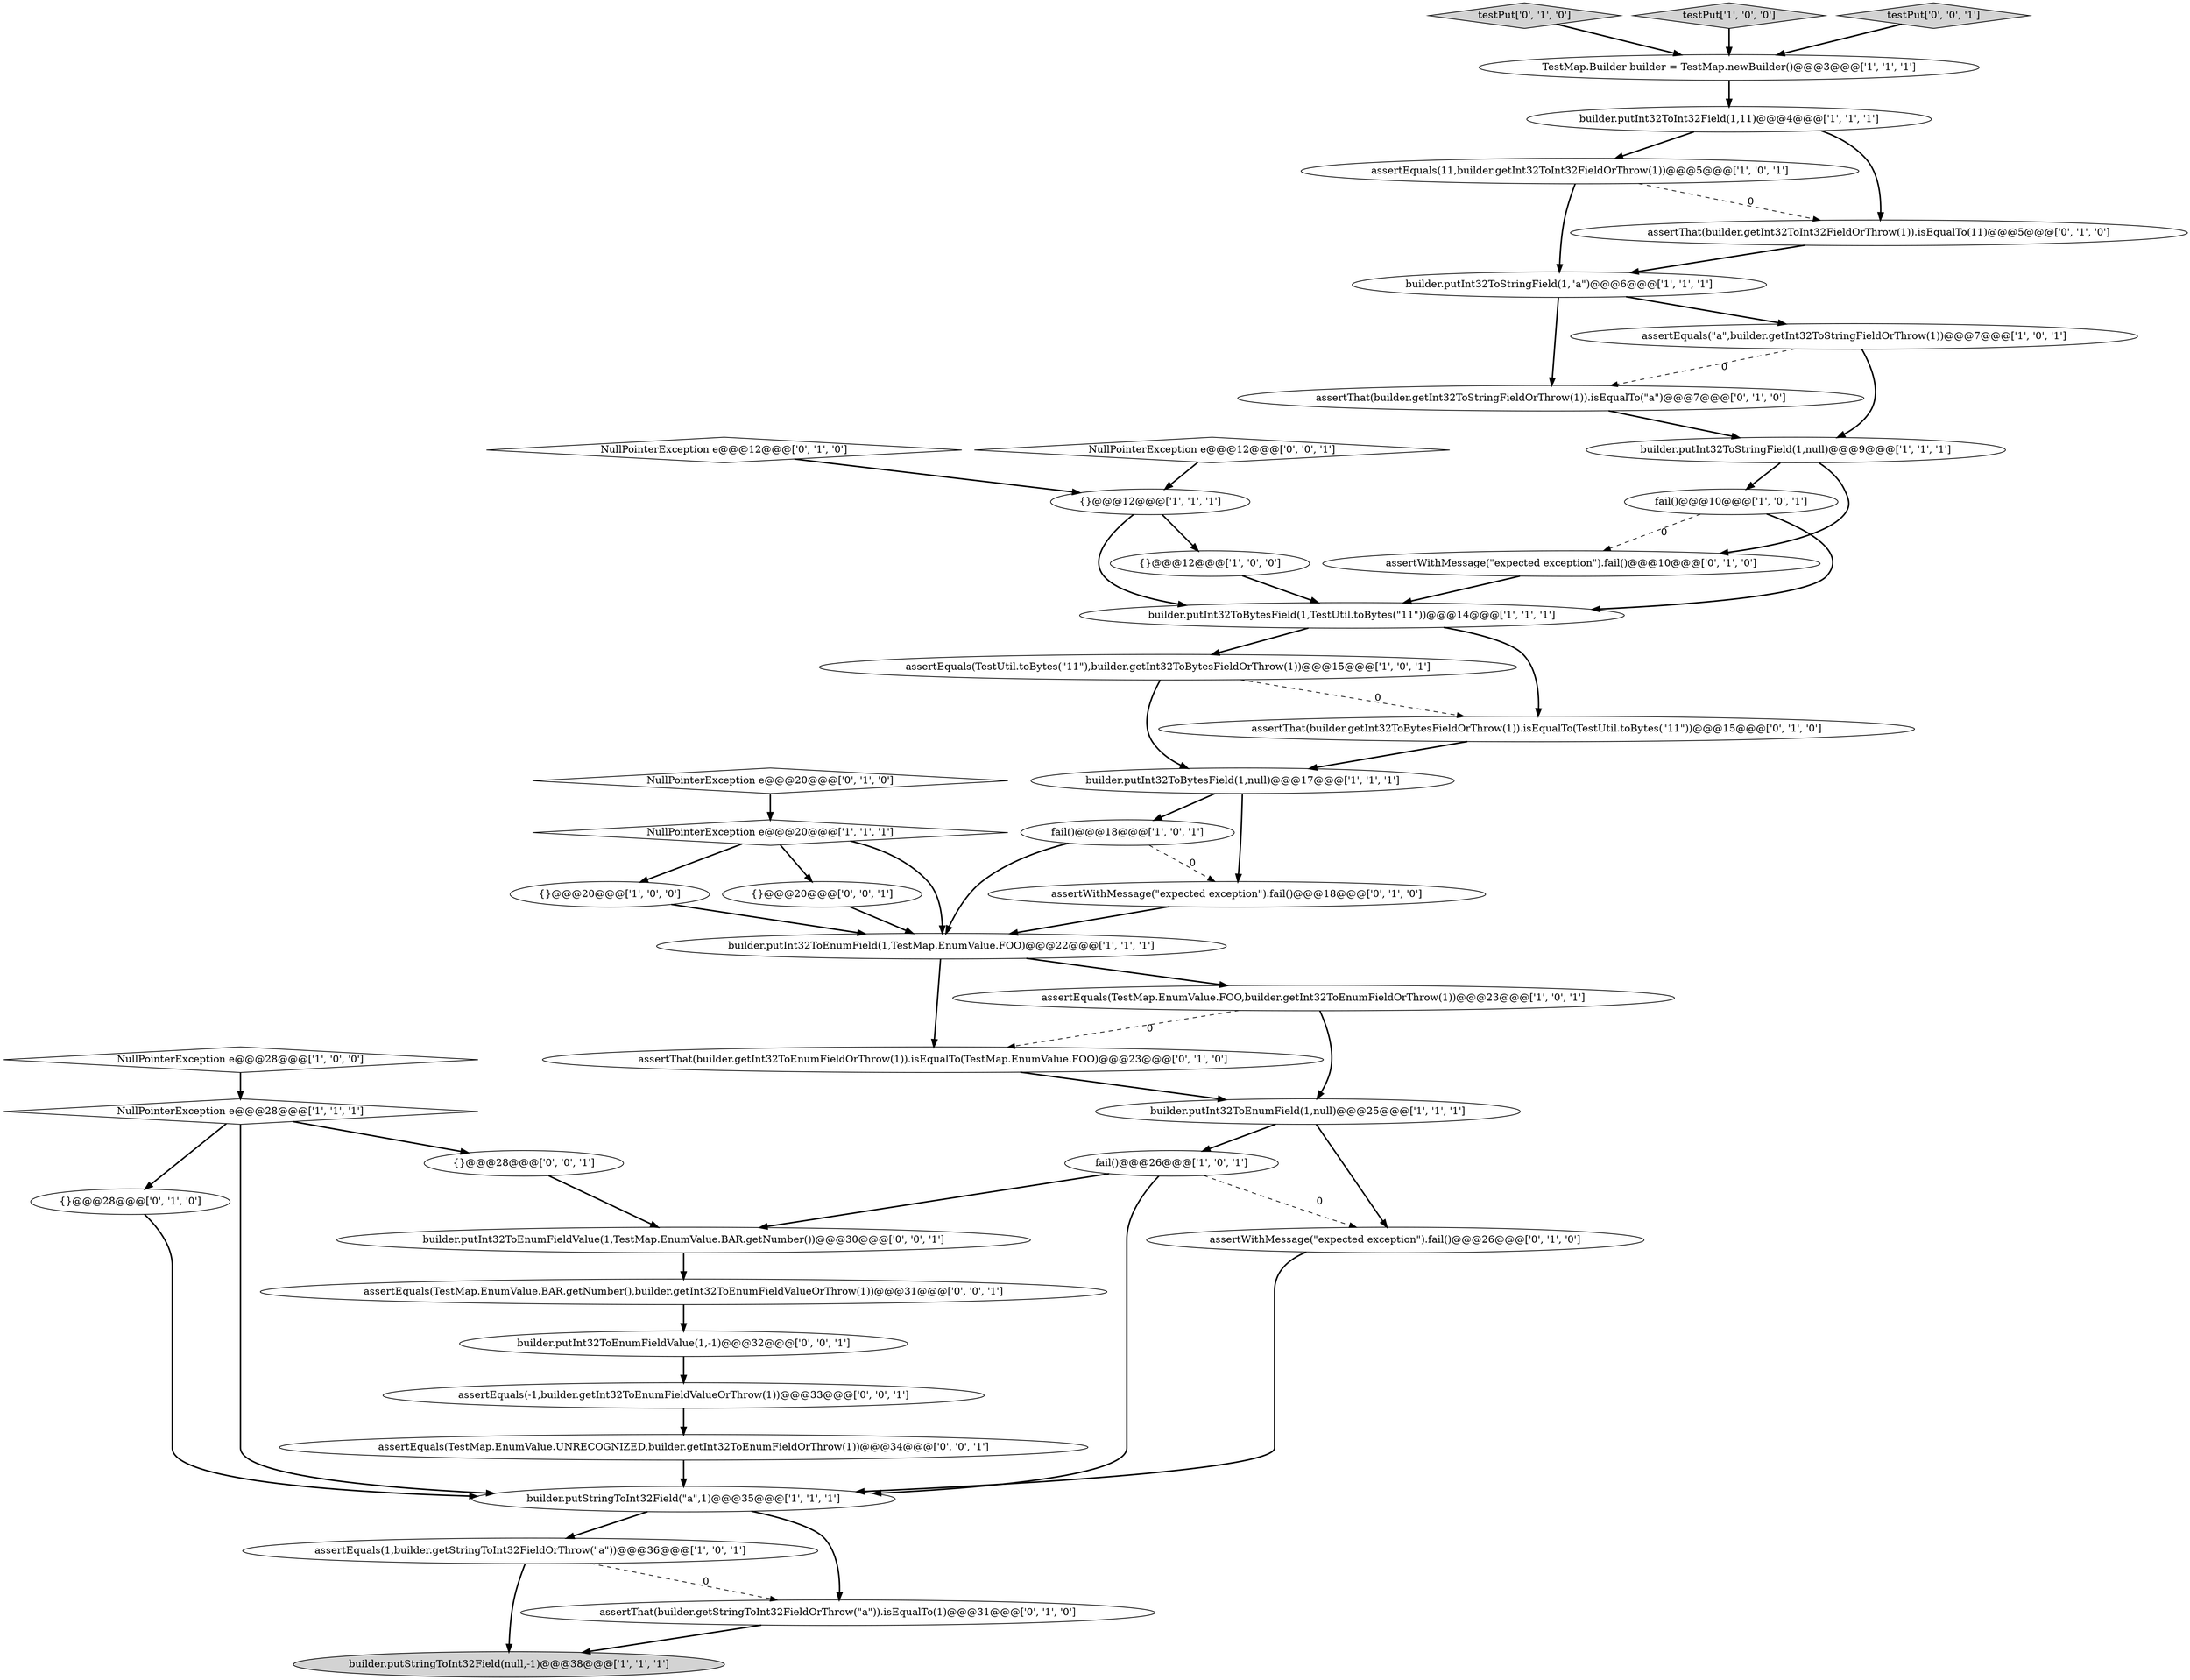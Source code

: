 digraph {
4 [style = filled, label = "assertEquals(1,builder.getStringToInt32FieldOrThrow(\"a\"))@@@36@@@['1', '0', '1']", fillcolor = white, shape = ellipse image = "AAA0AAABBB1BBB"];
26 [style = filled, label = "NullPointerException e@@@20@@@['0', '1', '0']", fillcolor = white, shape = diamond image = "AAA0AAABBB2BBB"];
33 [style = filled, label = "NullPointerException e@@@12@@@['0', '1', '0']", fillcolor = white, shape = diamond image = "AAA0AAABBB2BBB"];
12 [style = filled, label = "assertEquals(TestUtil.toBytes(\"11\"),builder.getInt32ToBytesFieldOrThrow(1))@@@15@@@['1', '0', '1']", fillcolor = white, shape = ellipse image = "AAA0AAABBB1BBB"];
19 [style = filled, label = "assertEquals(11,builder.getInt32ToInt32FieldOrThrow(1))@@@5@@@['1', '0', '1']", fillcolor = white, shape = ellipse image = "AAA0AAABBB1BBB"];
28 [style = filled, label = "testPut['0', '1', '0']", fillcolor = lightgray, shape = diamond image = "AAA0AAABBB2BBB"];
34 [style = filled, label = "assertWithMessage(\"expected exception\").fail()@@@26@@@['0', '1', '0']", fillcolor = white, shape = ellipse image = "AAA1AAABBB2BBB"];
13 [style = filled, label = "builder.putInt32ToStringField(1,\"a\")@@@6@@@['1', '1', '1']", fillcolor = white, shape = ellipse image = "AAA0AAABBB1BBB"];
22 [style = filled, label = "TestMap.Builder builder = TestMap.newBuilder()@@@3@@@['1', '1', '1']", fillcolor = white, shape = ellipse image = "AAA0AAABBB1BBB"];
17 [style = filled, label = "{}@@@20@@@['1', '0', '0']", fillcolor = white, shape = ellipse image = "AAA0AAABBB1BBB"];
2 [style = filled, label = "NullPointerException e@@@28@@@['1', '0', '0']", fillcolor = white, shape = diamond image = "AAA0AAABBB1BBB"];
6 [style = filled, label = "NullPointerException e@@@28@@@['1', '1', '1']", fillcolor = white, shape = diamond image = "AAA0AAABBB1BBB"];
32 [style = filled, label = "assertThat(builder.getInt32ToEnumFieldOrThrow(1)).isEqualTo(TestMap.EnumValue.FOO)@@@23@@@['0', '1', '0']", fillcolor = white, shape = ellipse image = "AAA1AAABBB2BBB"];
29 [style = filled, label = "assertThat(builder.getInt32ToStringFieldOrThrow(1)).isEqualTo(\"a\")@@@7@@@['0', '1', '0']", fillcolor = white, shape = ellipse image = "AAA1AAABBB2BBB"];
40 [style = filled, label = "{}@@@28@@@['0', '0', '1']", fillcolor = white, shape = ellipse image = "AAA0AAABBB3BBB"];
10 [style = filled, label = "builder.putInt32ToInt32Field(1,11)@@@4@@@['1', '1', '1']", fillcolor = white, shape = ellipse image = "AAA0AAABBB1BBB"];
42 [style = filled, label = "assertEquals(TestMap.EnumValue.BAR.getNumber(),builder.getInt32ToEnumFieldValueOrThrow(1))@@@31@@@['0', '0', '1']", fillcolor = white, shape = ellipse image = "AAA0AAABBB3BBB"];
36 [style = filled, label = "assertWithMessage(\"expected exception\").fail()@@@18@@@['0', '1', '0']", fillcolor = white, shape = ellipse image = "AAA1AAABBB2BBB"];
44 [style = filled, label = "assertEquals(TestMap.EnumValue.UNRECOGNIZED,builder.getInt32ToEnumFieldOrThrow(1))@@@34@@@['0', '0', '1']", fillcolor = white, shape = ellipse image = "AAA0AAABBB3BBB"];
18 [style = filled, label = "fail()@@@26@@@['1', '0', '1']", fillcolor = white, shape = ellipse image = "AAA0AAABBB1BBB"];
14 [style = filled, label = "{}@@@12@@@['1', '1', '1']", fillcolor = white, shape = ellipse image = "AAA0AAABBB1BBB"];
37 [style = filled, label = "{}@@@20@@@['0', '0', '1']", fillcolor = white, shape = ellipse image = "AAA0AAABBB3BBB"];
1 [style = filled, label = "assertEquals(TestMap.EnumValue.FOO,builder.getInt32ToEnumFieldOrThrow(1))@@@23@@@['1', '0', '1']", fillcolor = white, shape = ellipse image = "AAA0AAABBB1BBB"];
27 [style = filled, label = "assertThat(builder.getInt32ToInt32FieldOrThrow(1)).isEqualTo(11)@@@5@@@['0', '1', '0']", fillcolor = white, shape = ellipse image = "AAA1AAABBB2BBB"];
30 [style = filled, label = "assertThat(builder.getStringToInt32FieldOrThrow(\"a\")).isEqualTo(1)@@@31@@@['0', '1', '0']", fillcolor = white, shape = ellipse image = "AAA1AAABBB2BBB"];
0 [style = filled, label = "{}@@@12@@@['1', '0', '0']", fillcolor = white, shape = ellipse image = "AAA0AAABBB1BBB"];
31 [style = filled, label = "assertWithMessage(\"expected exception\").fail()@@@10@@@['0', '1', '0']", fillcolor = white, shape = ellipse image = "AAA1AAABBB2BBB"];
21 [style = filled, label = "builder.putInt32ToEnumField(1,null)@@@25@@@['1', '1', '1']", fillcolor = white, shape = ellipse image = "AAA0AAABBB1BBB"];
41 [style = filled, label = "builder.putInt32ToEnumFieldValue(1,TestMap.EnumValue.BAR.getNumber())@@@30@@@['0', '0', '1']", fillcolor = white, shape = ellipse image = "AAA0AAABBB3BBB"];
45 [style = filled, label = "assertEquals(-1,builder.getInt32ToEnumFieldValueOrThrow(1))@@@33@@@['0', '0', '1']", fillcolor = white, shape = ellipse image = "AAA0AAABBB3BBB"];
3 [style = filled, label = "builder.putStringToInt32Field(\"a\",1)@@@35@@@['1', '1', '1']", fillcolor = white, shape = ellipse image = "AAA0AAABBB1BBB"];
24 [style = filled, label = "builder.putStringToInt32Field(null,-1)@@@38@@@['1', '1', '1']", fillcolor = lightgray, shape = ellipse image = "AAA0AAABBB1BBB"];
23 [style = filled, label = "NullPointerException e@@@20@@@['1', '1', '1']", fillcolor = white, shape = diamond image = "AAA0AAABBB1BBB"];
11 [style = filled, label = "testPut['1', '0', '0']", fillcolor = lightgray, shape = diamond image = "AAA0AAABBB1BBB"];
25 [style = filled, label = "{}@@@28@@@['0', '1', '0']", fillcolor = white, shape = ellipse image = "AAA0AAABBB2BBB"];
7 [style = filled, label = "builder.putInt32ToStringField(1,null)@@@9@@@['1', '1', '1']", fillcolor = white, shape = ellipse image = "AAA0AAABBB1BBB"];
43 [style = filled, label = "builder.putInt32ToEnumFieldValue(1,-1)@@@32@@@['0', '0', '1']", fillcolor = white, shape = ellipse image = "AAA0AAABBB3BBB"];
35 [style = filled, label = "assertThat(builder.getInt32ToBytesFieldOrThrow(1)).isEqualTo(TestUtil.toBytes(\"11\"))@@@15@@@['0', '1', '0']", fillcolor = white, shape = ellipse image = "AAA1AAABBB2BBB"];
20 [style = filled, label = "builder.putInt32ToBytesField(1,TestUtil.toBytes(\"11\"))@@@14@@@['1', '1', '1']", fillcolor = white, shape = ellipse image = "AAA0AAABBB1BBB"];
9 [style = filled, label = "builder.putInt32ToEnumField(1,TestMap.EnumValue.FOO)@@@22@@@['1', '1', '1']", fillcolor = white, shape = ellipse image = "AAA0AAABBB1BBB"];
8 [style = filled, label = "fail()@@@10@@@['1', '0', '1']", fillcolor = white, shape = ellipse image = "AAA0AAABBB1BBB"];
15 [style = filled, label = "fail()@@@18@@@['1', '0', '1']", fillcolor = white, shape = ellipse image = "AAA0AAABBB1BBB"];
39 [style = filled, label = "NullPointerException e@@@12@@@['0', '0', '1']", fillcolor = white, shape = diamond image = "AAA0AAABBB3BBB"];
5 [style = filled, label = "builder.putInt32ToBytesField(1,null)@@@17@@@['1', '1', '1']", fillcolor = white, shape = ellipse image = "AAA0AAABBB1BBB"];
38 [style = filled, label = "testPut['0', '0', '1']", fillcolor = lightgray, shape = diamond image = "AAA0AAABBB3BBB"];
16 [style = filled, label = "assertEquals(\"a\",builder.getInt32ToStringFieldOrThrow(1))@@@7@@@['1', '0', '1']", fillcolor = white, shape = ellipse image = "AAA0AAABBB1BBB"];
18->3 [style = bold, label=""];
23->9 [style = bold, label=""];
39->14 [style = bold, label=""];
11->22 [style = bold, label=""];
6->40 [style = bold, label=""];
25->3 [style = bold, label=""];
7->8 [style = bold, label=""];
15->9 [style = bold, label=""];
45->44 [style = bold, label=""];
1->32 [style = dashed, label="0"];
43->45 [style = bold, label=""];
44->3 [style = bold, label=""];
27->13 [style = bold, label=""];
1->21 [style = bold, label=""];
42->43 [style = bold, label=""];
10->27 [style = bold, label=""];
3->30 [style = bold, label=""];
14->0 [style = bold, label=""];
34->3 [style = bold, label=""];
38->22 [style = bold, label=""];
4->30 [style = dashed, label="0"];
19->13 [style = bold, label=""];
32->21 [style = bold, label=""];
10->19 [style = bold, label=""];
18->34 [style = dashed, label="0"];
36->9 [style = bold, label=""];
4->24 [style = bold, label=""];
35->5 [style = bold, label=""];
0->20 [style = bold, label=""];
12->5 [style = bold, label=""];
28->22 [style = bold, label=""];
20->35 [style = bold, label=""];
18->41 [style = bold, label=""];
40->41 [style = bold, label=""];
7->31 [style = bold, label=""];
13->16 [style = bold, label=""];
21->18 [style = bold, label=""];
17->9 [style = bold, label=""];
6->3 [style = bold, label=""];
13->29 [style = bold, label=""];
31->20 [style = bold, label=""];
6->25 [style = bold, label=""];
41->42 [style = bold, label=""];
29->7 [style = bold, label=""];
33->14 [style = bold, label=""];
2->6 [style = bold, label=""];
21->34 [style = bold, label=""];
16->7 [style = bold, label=""];
26->23 [style = bold, label=""];
8->31 [style = dashed, label="0"];
12->35 [style = dashed, label="0"];
5->36 [style = bold, label=""];
9->32 [style = bold, label=""];
23->37 [style = bold, label=""];
19->27 [style = dashed, label="0"];
15->36 [style = dashed, label="0"];
16->29 [style = dashed, label="0"];
23->17 [style = bold, label=""];
37->9 [style = bold, label=""];
22->10 [style = bold, label=""];
9->1 [style = bold, label=""];
8->20 [style = bold, label=""];
20->12 [style = bold, label=""];
3->4 [style = bold, label=""];
14->20 [style = bold, label=""];
30->24 [style = bold, label=""];
5->15 [style = bold, label=""];
}

